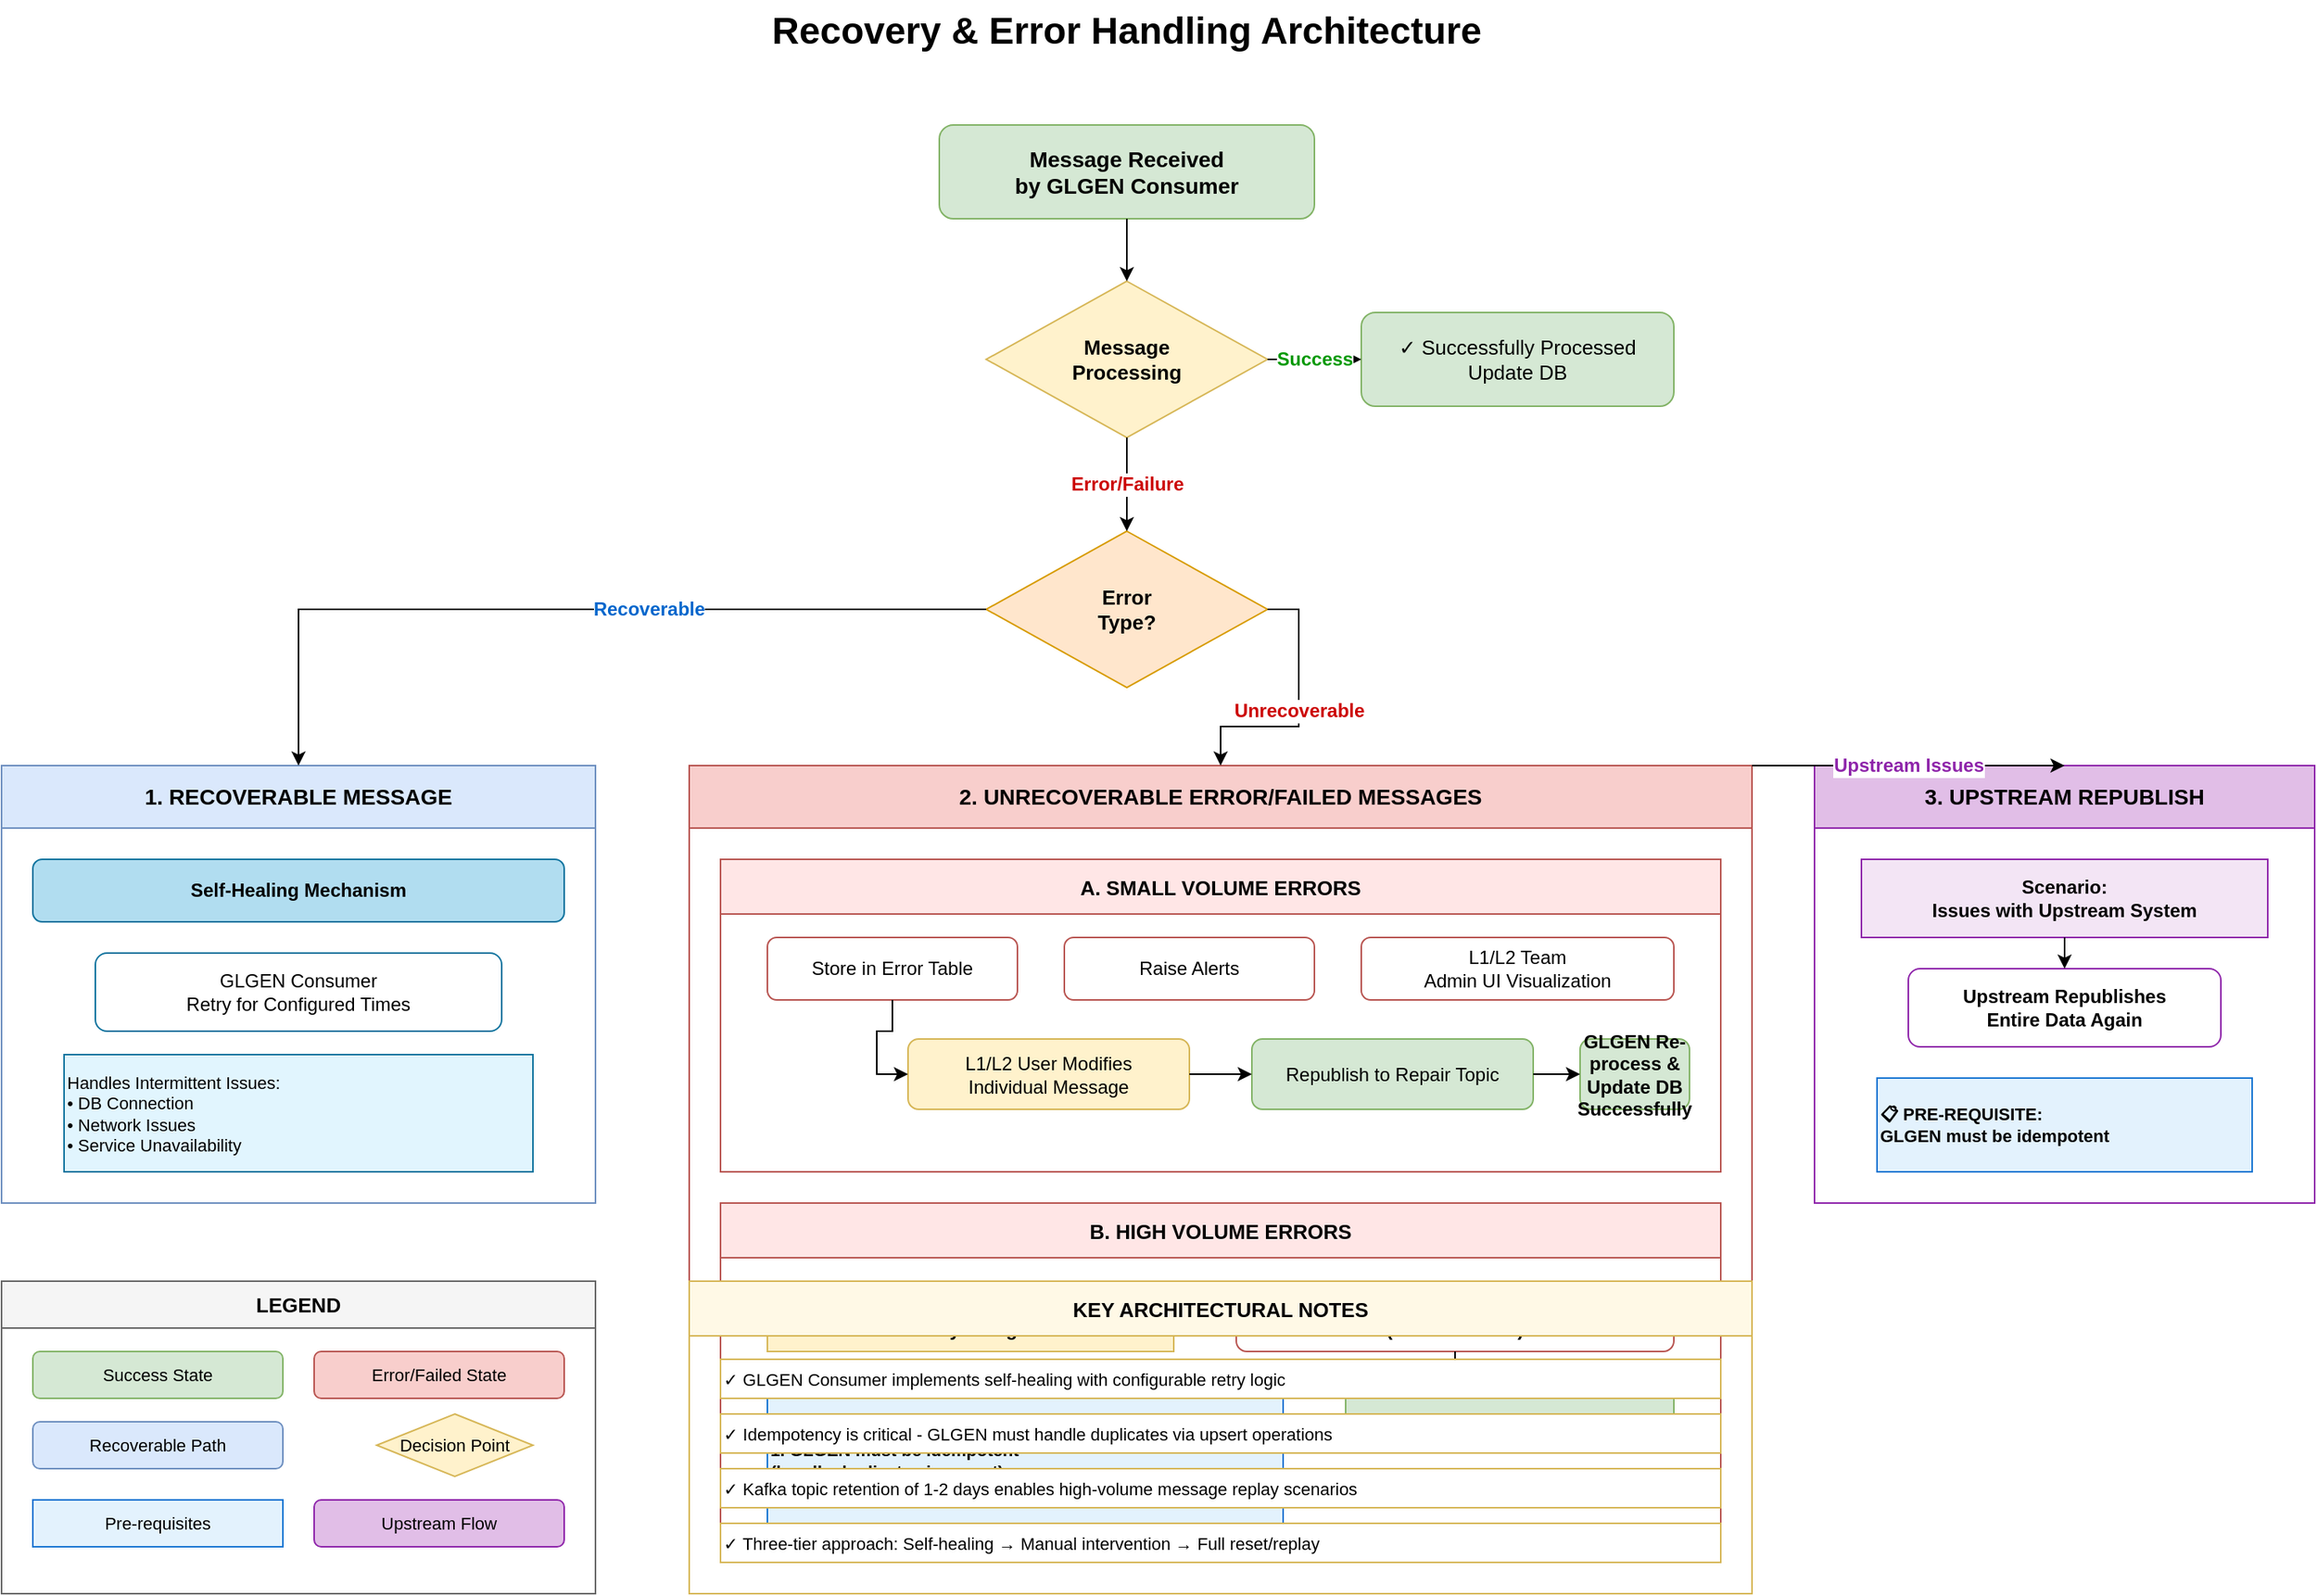 <mxfile version="21.0.0" type="device">
  <diagram name="Recovery &amp; Error Handling" id="recovery-error-handling">
    <mxGraphModel dx="1434" dy="844" grid="1" gridSize="10" guides="1" tooltips="1" connect="1" arrows="1" fold="1" page="1" pageScale="1" pageWidth="1600" pageHeight="1200" math="0" shadow="0">
      <root>
        <mxCell id="0"/>
        <mxCell id="1" parent="0"/>
        
        <!-- Title -->
        <mxCell id="title" value="Recovery &amp; Error Handling Architecture" style="text;html=1;strokeColor=none;fillColor=none;align=center;verticalAlign=middle;whiteSpace=wrap;rounded=0;fontSize=24;fontStyle=1" vertex="1" parent="1">
          <mxGeometry x="500" y="40" width="600" height="40" as="geometry"/>
        </mxCell>
        
        <!-- Message Entry Point -->
        <mxCell id="msg_entry" value="Message Received&lt;br&gt;by GLGEN Consumer" style="rounded=1;whiteSpace=wrap;html=1;fillColor=#d5e8d4;strokeColor=#82b366;fontSize=14;fontStyle=1" vertex="1" parent="1">
          <mxGeometry x="680" y="120" width="240" height="60" as="geometry"/>
        </mxCell>
        
        <!-- Processing Decision -->
        <mxCell id="processing" value="Message&lt;br&gt;Processing" style="rhombus;whiteSpace=wrap;html=1;fillColor=#fff2cc;strokeColor=#d6b656;fontSize=13;fontStyle=1" vertex="1" parent="1">
          <mxGeometry x="710" y="220" width="180" height="100" as="geometry"/>
        </mxCell>
        
        <mxCell id="arrow1" style="edgeStyle=orthogonalEdgeStyle;rounded=0;orthogonalLoop=1;jettySize=auto;html=1;exitX=0.5;exitY=1;exitDx=0;exitDy=0;entryX=0.5;entryY=0;entryDx=0;entryDy=0;" edge="1" parent="1" source="msg_entry" target="processing">
          <mxGeometry relative="1" as="geometry"/>
        </mxCell>
        
        <!-- Success Path -->
        <mxCell id="success" value="✓ Successfully Processed&lt;br&gt;Update DB" style="rounded=1;whiteSpace=wrap;html=1;fillColor=#d5e8d4;strokeColor=#82b366;fontSize=13" vertex="1" parent="1">
          <mxGeometry x="950" y="240" width="200" height="60" as="geometry"/>
        </mxCell>
        
        <mxCell id="arrow_success" value="Success" style="edgeStyle=orthogonalEdgeStyle;rounded=0;orthogonalLoop=1;jettySize=auto;html=1;exitX=1;exitY=0.5;exitDx=0;exitDy=0;entryX=0;entryY=0.5;entryDx=0;entryDy=0;fontSize=12;fontColor=#009900;fontStyle=1" edge="1" parent="1" source="processing" target="success">
          <mxGeometry relative="1" as="geometry"/>
        </mxCell>
        
        <!-- Error Decision -->
        <mxCell id="error_type" value="Error&lt;br&gt;Type?" style="rhombus;whiteSpace=wrap;html=1;fillColor=#ffe6cc;strokeColor=#d79b00;fontSize=13;fontStyle=1" vertex="1" parent="1">
          <mxGeometry x="710" y="380" width="180" height="100" as="geometry"/>
        </mxCell>
        
        <mxCell id="arrow_error" value="Error/Failure" style="edgeStyle=orthogonalEdgeStyle;rounded=0;orthogonalLoop=1;jettySize=auto;html=1;exitX=0.5;exitY=1;exitDx=0;exitDy=0;entryX=0.5;entryY=0;entryDx=0;entryDy=0;fontSize=12;fontColor=#cc0000;fontStyle=1" edge="1" parent="1" source="processing" target="error_type">
          <mxGeometry relative="1" as="geometry"/>
        </mxCell>
        
        <!-- Container for Recoverable -->
        <mxCell id="recoverable_container" value="1. RECOVERABLE MESSAGE" style="swimlane;whiteSpace=wrap;html=1;fillColor=#dae8fc;strokeColor=#6c8ebf;fontSize=14;fontStyle=1;startSize=40" vertex="1" parent="1">
          <mxGeometry x="80" y="530" width="380" height="280" as="geometry"/>
        </mxCell>
        
        <mxCell id="recoverable_desc" value="Self-Healing Mechanism" style="rounded=1;whiteSpace=wrap;html=1;fillColor=#b1ddf0;strokeColor=#10739e;fontSize=12;fontStyle=1" vertex="1" parent="recoverable_container">
          <mxGeometry x="20" y="60" width="340" height="40" as="geometry"/>
        </mxCell>
        
        <mxCell id="retry_logic" value="GLGEN Consumer&lt;br&gt;Retry for Configured Times" style="rounded=1;whiteSpace=wrap;html=1;fillColor=#ffffff;strokeColor=#10739e;fontSize=12" vertex="1" parent="recoverable_container">
          <mxGeometry x="60" y="120" width="260" height="50" as="geometry"/>
        </mxCell>
        
        <mxCell id="recoverable_issues" value="Handles Intermittent Issues:&lt;br&gt;• DB Connection&lt;br&gt;• Network Issues&lt;br&gt;• Service Unavailability" style="rounded=0;whiteSpace=wrap;html=1;fillColor=#e1f5fe;strokeColor=#10739e;align=left;fontSize=11" vertex="1" parent="recoverable_container">
          <mxGeometry x="40" y="185" width="300" height="75" as="geometry"/>
        </mxCell>
        
        <mxCell id="arrow_recoverable" value="Recoverable" style="edgeStyle=orthogonalEdgeStyle;rounded=0;orthogonalLoop=1;jettySize=auto;html=1;exitX=0;exitY=0.5;exitDx=0;exitDy=0;entryX=0.5;entryY=0;entryDx=0;entryDy=0;fontSize=12;fontColor=#0066cc;fontStyle=1" edge="1" parent="1" source="error_type" target="recoverable_container">
          <mxGeometry x="-0.2" relative="1" as="geometry">
            <mxPoint as="offset"/>
          </mxGeometry>
        </mxCell>
        
        <!-- Container for Unrecoverable -->
        <mxCell id="unrecoverable_container" value="2. UNRECOVERABLE ERROR/FAILED MESSAGES" style="swimlane;whiteSpace=wrap;html=1;fillColor=#f8cecc;strokeColor=#b85450;fontSize=14;fontStyle=1;startSize=40" vertex="1" parent="1">
          <mxGeometry x="520" y="530" width="680" height="530" as="geometry"/>
        </mxCell>
        
        <!-- Small Volume Errors Section -->
        <mxCell id="small_vol_container" value="A. SMALL VOLUME ERRORS" style="swimlane;whiteSpace=wrap;html=1;fillColor=#ffe6e6;strokeColor=#b85450;fontSize=13;fontStyle=1;startSize=35" vertex="1" parent="unrecoverable_container">
          <mxGeometry x="20" y="60" width="640" height="200" as="geometry"/>
        </mxCell>
        
        <mxCell id="error_table" value="Store in Error Table" style="rounded=1;whiteSpace=wrap;html=1;fillColor=#ffffff;strokeColor=#b85450;fontSize=12" vertex="1" parent="small_vol_container">
          <mxGeometry x="30" y="50" width="160" height="40" as="geometry"/>
        </mxCell>
        
        <mxCell id="alerts" value="Raise Alerts" style="rounded=1;whiteSpace=wrap;html=1;fillColor=#ffffff;strokeColor=#b85450;fontSize=12" vertex="1" parent="small_vol_container">
          <mxGeometry x="220" y="50" width="160" height="40" as="geometry"/>
        </mxCell>
        
        <mxCell id="admin_ui" value="L1/L2 Team&lt;br&gt;Admin UI Visualization" style="rounded=1;whiteSpace=wrap;html=1;fillColor=#ffffff;strokeColor=#b85450;fontSize=12" vertex="1" parent="small_vol_container">
          <mxGeometry x="410" y="50" width="200" height="40" as="geometry"/>
        </mxCell>
        
        <mxCell id="modify_msg" value="L1/L2 User Modifies&lt;br&gt;Individual Message" style="rounded=1;whiteSpace=wrap;html=1;fillColor=#fff2cc;strokeColor=#d6b656;fontSize=12" vertex="1" parent="small_vol_container">
          <mxGeometry x="120" y="115" width="180" height="45" as="geometry"/>
        </mxCell>
        
        <mxCell id="republish" value="Republish to Repair Topic" style="rounded=1;whiteSpace=wrap;html=1;fillColor=#d5e8d4;strokeColor=#82b366;fontSize=12" vertex="1" parent="small_vol_container">
          <mxGeometry x="340" y="115" width="180" height="45" as="geometry"/>
        </mxCell>
        
        <mxCell id="reprocess" value="GLGEN Re-process &amp;&lt;br&gt;Update DB Successfully" style="rounded=1;whiteSpace=wrap;html=1;fillColor=#d5e8d4;strokeColor=#82b366;fontSize=12;fontStyle=1" vertex="1" parent="small_vol_container">
          <mxGeometry x="550" y="115" width="70" height="45" as="geometry"/>
        </mxCell>
        
        <mxCell id="arrow_small1" style="edgeStyle=orthogonalEdgeStyle;rounded=0;orthogonalLoop=1;jettySize=auto;html=1;exitX=0.5;exitY=1;exitDx=0;exitDy=0;entryX=0;entryY=0.5;entryDx=0;entryDy=0;" edge="1" parent="small_vol_container" source="error_table" target="modify_msg">
          <mxGeometry relative="1" as="geometry"/>
        </mxCell>
        
        <mxCell id="arrow_small2" style="edgeStyle=orthogonalEdgeStyle;rounded=0;orthogonalLoop=1;jettySize=auto;html=1;exitX=1;exitY=0.5;exitDx=0;exitDy=0;entryX=0;entryY=0.5;entryDx=0;entryDy=0;" edge="1" parent="small_vol_container" source="modify_msg" target="republish">
          <mxGeometry relative="1" as="geometry"/>
        </mxCell>
        
        <mxCell id="arrow_small3" style="edgeStyle=orthogonalEdgeStyle;rounded=0;orthogonalLoop=1;jettySize=auto;html=1;exitX=1;exitY=0.5;exitDx=0;exitDy=0;entryX=0;entryY=0.5;entryDx=0;entryDy=0;" edge="1" parent="small_vol_container" source="republish" target="reprocess">
          <mxGeometry relative="1" as="geometry"/>
        </mxCell>
        
        <!-- High Volume Errors Section -->
        <mxCell id="high_vol_container" value="B. HIGH VOLUME ERRORS" style="swimlane;whiteSpace=wrap;html=1;fillColor=#ffe6e6;strokeColor=#b85450;fontSize=13;fontStyle=1;startSize=35" vertex="1" parent="unrecoverable_container">
          <mxGeometry x="20" y="280" width="640" height="230" as="geometry"/>
        </mxCell>
        
        <mxCell id="high_vol_scenario" value="Scenario: Replay all messages&lt;br&gt;for entire day or high volume" style="rounded=0;whiteSpace=wrap;html=1;fillColor=#fff2cc;strokeColor=#d6b656;fontSize=12;fontStyle=1" vertex="1" parent="high_vol_container">
          <mxGeometry x="30" y="50" width="260" height="45" as="geometry"/>
        </mxCell>
        
        <mxCell id="reset_offset" value="Reset SGEN Consumer&lt;br&gt;(--reset-offsets)" style="rounded=1;whiteSpace=wrap;html=1;fillColor=#ffffff;strokeColor=#b85450;fontSize=12;fontStyle=1" vertex="1" parent="high_vol_container">
          <mxGeometry x="330" y="50" width="280" height="45" as="geometry"/>
        </mxCell>
        
        <mxCell id="replay_all" value="All Messages Replayed" style="rounded=1;whiteSpace=wrap;html=1;fillColor=#d5e8d4;strokeColor=#82b366;fontSize=12;fontStyle=1" vertex="1" parent="high_vol_container">
          <mxGeometry x="400" y="120" width="210" height="40" as="geometry"/>
        </mxCell>
        
        <mxCell id="prereq_high" value="📋 PRE-REQUISITES:&lt;br&gt;1. GLGEN must be idempotent&lt;br&gt;   (handle duplicate via upsert)&lt;br&gt;2. Kafka topic retention: 1-2 days" style="rounded=0;whiteSpace=wrap;html=1;fillColor=#e3f2fd;strokeColor=#1976d2;align=left;fontSize=11;fontStyle=1" vertex="1" parent="high_vol_container">
          <mxGeometry x="30" y="120" width="330" height="90" as="geometry"/>
        </mxCell>
        
        <mxCell id="arrow_high1" style="edgeStyle=orthogonalEdgeStyle;rounded=0;orthogonalLoop=1;jettySize=auto;html=1;exitX=1;exitY=0.5;exitDx=0;exitDy=0;entryX=0;entryY=0.5;entryDx=0;entryDy=0;" edge="1" parent="high_vol_container" source="high_vol_scenario" target="reset_offset">
          <mxGeometry relative="1" as="geometry"/>
        </mxCell>
        
        <mxCell id="arrow_high2" style="edgeStyle=orthogonalEdgeStyle;rounded=0;orthogonalLoop=1;jettySize=auto;html=1;exitX=0.5;exitY=1;exitDx=0;exitDy=0;entryX=0.5;entryY=0;entryDx=0;entryDy=0;" edge="1" parent="high_vol_container" source="reset_offset" target="replay_all">
          <mxGeometry relative="1" as="geometry"/>
        </mxCell>
        
        <mxCell id="arrow_unrecoverable" value="Unrecoverable" style="edgeStyle=orthogonalEdgeStyle;rounded=0;orthogonalLoop=1;jettySize=auto;html=1;exitX=1;exitY=0.5;exitDx=0;exitDy=0;entryX=0.5;entryY=0;entryDx=0;entryDy=0;fontSize=12;fontColor=#cc0000;fontStyle=1" edge="1" parent="1" source="error_type" target="unrecoverable_container">
          <mxGeometry relative="1" as="geometry"/>
        </mxCell>
        
        <!-- Container for Upstream Republish -->
        <mxCell id="upstream_container" value="3. UPSTREAM REPUBLISH" style="swimlane;whiteSpace=wrap;html=1;fillColor=#e1bee7;strokeColor=#8e24aa;fontSize=14;fontStyle=1;startSize=40" vertex="1" parent="1">
          <mxGeometry x="1240" y="530" width="320" height="280" as="geometry"/>
        </mxCell>
        
        <mxCell id="upstream_scenario" value="Scenario:&lt;br&gt;Issues with Upstream System" style="rounded=0;whiteSpace=wrap;html=1;fillColor=#f3e5f5;strokeColor=#8e24aa;fontSize=12;fontStyle=1" vertex="1" parent="upstream_container">
          <mxGeometry x="30" y="60" width="260" height="50" as="geometry"/>
        </mxCell>
        
        <mxCell id="upstream_republish" value="Upstream Republishes&lt;br&gt;Entire Data Again" style="rounded=1;whiteSpace=wrap;html=1;fillColor=#ffffff;strokeColor=#8e24aa;fontSize=12;fontStyle=1" vertex="1" parent="upstream_container">
          <mxGeometry x="60" y="130" width="200" height="50" as="geometry"/>
        </mxCell>
        
        <mxCell id="prereq_upstream" value="📋 PRE-REQUISITE:&lt;br&gt;GLGEN must be idempotent" style="rounded=0;whiteSpace=wrap;html=1;fillColor=#e3f2fd;strokeColor=#1976d2;align=left;fontSize=11;fontStyle=1" vertex="1" parent="upstream_container">
          <mxGeometry x="40" y="200" width="240" height="60" as="geometry"/>
        </mxCell>
        
        <mxCell id="arrow_upstream1" style="edgeStyle=orthogonalEdgeStyle;rounded=0;orthogonalLoop=1;jettySize=auto;html=1;exitX=0.5;exitY=1;exitDx=0;exitDy=0;entryX=0.5;entryY=0;entryDx=0;entryDy=0;" edge="1" parent="upstream_container" source="upstream_scenario" target="upstream_republish">
          <mxGeometry relative="1" as="geometry"/>
        </mxCell>
        
        <mxCell id="arrow_upstream_main" value="Upstream Issues" style="edgeStyle=orthogonalEdgeStyle;rounded=0;orthogonalLoop=1;jettySize=auto;html=1;exitX=1;exitY=0;exitDx=0;exitDy=0;entryX=0.5;entryY=0;entryDx=0;entryDy=0;fontSize=12;fontColor=#8e24aa;fontStyle=1" edge="1" parent="1" source="unrecoverable_container" target="upstream_container">
          <mxGeometry relative="1" as="geometry">
            <Array as="points">
              <mxPoint x="1400" y="530"/>
            </Array>
          </mxGeometry>
        </mxCell>
        
        <!-- Legend -->
        <mxCell id="legend_container" value="LEGEND" style="swimlane;whiteSpace=wrap;html=1;fillColor=#f5f5f5;strokeColor=#666666;fontSize=13;fontStyle=1;startSize=30" vertex="1" parent="1">
          <mxGeometry x="80" y="860" width="380" height="200" as="geometry"/>
        </mxCell>
        
        <mxCell id="legend1" value="Success State" style="rounded=1;whiteSpace=wrap;html=1;fillColor=#d5e8d4;strokeColor=#82b366;fontSize=11" vertex="1" parent="legend_container">
          <mxGeometry x="20" y="45" width="160" height="30" as="geometry"/>
        </mxCell>
        
        <mxCell id="legend2" value="Error/Failed State" style="rounded=1;whiteSpace=wrap;html=1;fillColor=#f8cecc;strokeColor=#b85450;fontSize=11" vertex="1" parent="legend_container">
          <mxGeometry x="200" y="45" width="160" height="30" as="geometry"/>
        </mxCell>
        
        <mxCell id="legend3" value="Recoverable Path" style="rounded=1;whiteSpace=wrap;html=1;fillColor=#dae8fc;strokeColor=#6c8ebf;fontSize=11" vertex="1" parent="legend_container">
          <mxGeometry x="20" y="90" width="160" height="30" as="geometry"/>
        </mxCell>
        
        <mxCell id="legend4" value="Decision Point" style="rhombus;whiteSpace=wrap;html=1;fillColor=#fff2cc;strokeColor=#d6b656;fontSize=11" vertex="1" parent="legend_container">
          <mxGeometry x="240" y="85" width="100" height="40" as="geometry"/>
        </mxCell>
        
        <mxCell id="legend5" value="Pre-requisites" style="rounded=0;whiteSpace=wrap;html=1;fillColor=#e3f2fd;strokeColor=#1976d2;fontSize=11" vertex="1" parent="legend_container">
          <mxGeometry x="20" y="140" width="160" height="30" as="geometry"/>
        </mxCell>
        
        <mxCell id="legend6" value="Upstream Flow" style="rounded=1;whiteSpace=wrap;html=1;fillColor=#e1bee7;strokeColor=#8e24aa;fontSize=11" vertex="1" parent="legend_container">
          <mxGeometry x="200" y="140" width="160" height="30" as="geometry"/>
        </mxCell>
        
        <!-- Key Notes -->
        <mxCell id="notes_container" value="KEY ARCHITECTURAL NOTES" style="swimlane;whiteSpace=wrap;html=1;fillColor=#fff9e6;strokeColor=#d6b656;fontSize=13;fontStyle=1;startSize=35" vertex="1" parent="1">
          <mxGeometry x="520" y="860" width="680" height="200" as="geometry"/>
        </mxCell>
        
        <mxCell id="note1" value="✓ GLGEN Consumer implements self-healing with configurable retry logic" style="rounded=0;whiteSpace=wrap;html=1;fillColor=#ffffff;strokeColor=#d6b656;align=left;fontSize=11" vertex="1" parent="notes_container">
          <mxGeometry x="20" y="50" width="640" height="25" as="geometry"/>
        </mxCell>
        
        <mxCell id="note2" value="✓ Idempotency is critical - GLGEN must handle duplicates via upsert operations" style="rounded=0;whiteSpace=wrap;html=1;fillColor=#ffffff;strokeColor=#d6b656;align=left;fontSize=11" vertex="1" parent="notes_container">
          <mxGeometry x="20" y="85" width="640" height="25" as="geometry"/>
        </mxCell>
        
        <mxCell id="note3" value="✓ Kafka topic retention of 1-2 days enables high-volume message replay scenarios" style="rounded=0;whiteSpace=wrap;html=1;fillColor=#ffffff;strokeColor=#d6b656;align=left;fontSize=11" vertex="1" parent="notes_container">
          <mxGeometry x="20" y="120" width="640" height="25" as="geometry"/>
        </mxCell>
        
        <mxCell id="note4" value="✓ Three-tier approach: Self-healing → Manual intervention → Full reset/replay" style="rounded=0;whiteSpace=wrap;html=1;fillColor=#ffffff;strokeColor=#d6b656;align=left;fontSize=11" vertex="1" parent="notes_container">
          <mxGeometry x="20" y="155" width="640" height="25" as="geometry"/>
        </mxCell>
        
      </root>
    </mxGraphModel>
  </diagram>
</mxfile>
